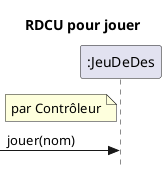 @startuml
skinparam style strictuml
title RDCU pour jouer
participant ":JeuDeDes" as c
note left of c : par Contrôleur 
->c : jouer(nom)
@enduml